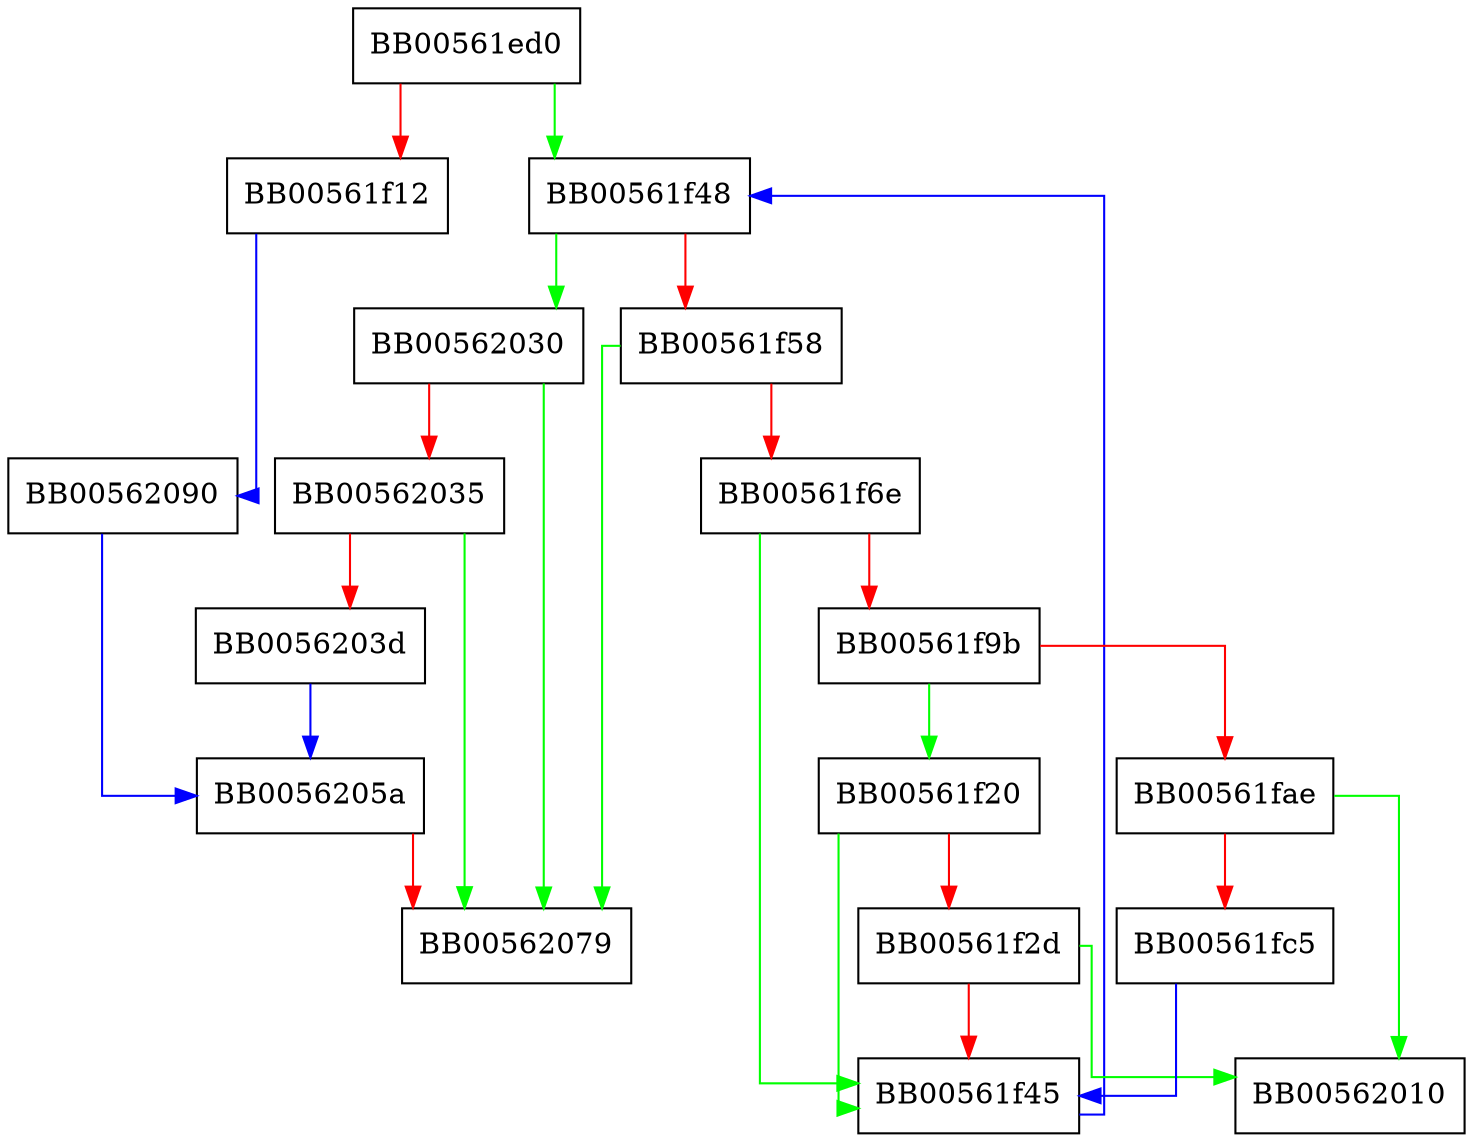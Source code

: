 digraph check_msg_with_certs {
  node [shape="box"];
  graph [splines=ortho];
  BB00561ed0 -> BB00561f48 [color="green"];
  BB00561ed0 -> BB00561f12 [color="red"];
  BB00561f12 -> BB00562090 [color="blue"];
  BB00561f20 -> BB00561f45 [color="green"];
  BB00561f20 -> BB00561f2d [color="red"];
  BB00561f2d -> BB00562010 [color="green"];
  BB00561f2d -> BB00561f45 [color="red"];
  BB00561f45 -> BB00561f48 [color="blue"];
  BB00561f48 -> BB00562030 [color="green"];
  BB00561f48 -> BB00561f58 [color="red"];
  BB00561f58 -> BB00562079 [color="green"];
  BB00561f58 -> BB00561f6e [color="red"];
  BB00561f6e -> BB00561f45 [color="green"];
  BB00561f6e -> BB00561f9b [color="red"];
  BB00561f9b -> BB00561f20 [color="green"];
  BB00561f9b -> BB00561fae [color="red"];
  BB00561fae -> BB00562010 [color="green"];
  BB00561fae -> BB00561fc5 [color="red"];
  BB00561fc5 -> BB00561f45 [color="blue"];
  BB00562030 -> BB00562079 [color="green"];
  BB00562030 -> BB00562035 [color="red"];
  BB00562035 -> BB00562079 [color="green"];
  BB00562035 -> BB0056203d [color="red"];
  BB0056203d -> BB0056205a [color="blue"];
  BB0056205a -> BB00562079 [color="red"];
  BB00562090 -> BB0056205a [color="blue"];
}